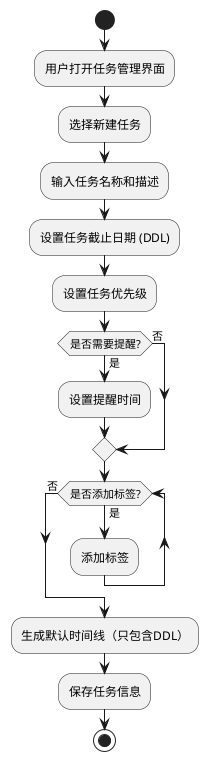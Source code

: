 @startuml
start

:用户打开任务管理界面;
:选择新建任务;
:输入任务名称和描述;
:设置任务截止日期 (DDL);
:设置任务优先级;

if (是否需要提醒?) then (是)
    :设置提醒时间;
else (否)
endif

while (是否添加标签?) is (是)
  :添加标签;
endwhile (否)



:生成默认时间线（只包含DDL）;
:保存任务信息;

stop
@enduml
